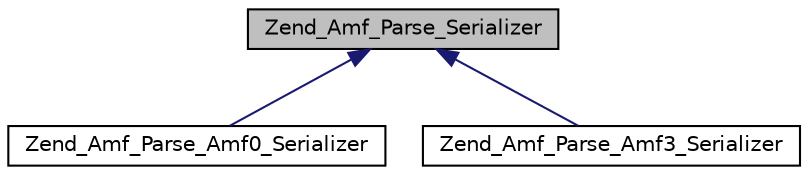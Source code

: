 digraph G
{
  edge [fontname="Helvetica",fontsize="10",labelfontname="Helvetica",labelfontsize="10"];
  node [fontname="Helvetica",fontsize="10",shape=record];
  Node1 [label="Zend_Amf_Parse_Serializer",height=0.2,width=0.4,color="black", fillcolor="grey75", style="filled" fontcolor="black"];
  Node1 -> Node2 [dir="back",color="midnightblue",fontsize="10",style="solid",fontname="Helvetica"];
  Node2 [label="Zend_Amf_Parse_Amf0_Serializer",height=0.2,width=0.4,color="black", fillcolor="white", style="filled",URL="$class_zend___amf___parse___amf0___serializer.html"];
  Node1 -> Node3 [dir="back",color="midnightblue",fontsize="10",style="solid",fontname="Helvetica"];
  Node3 [label="Zend_Amf_Parse_Amf3_Serializer",height=0.2,width=0.4,color="black", fillcolor="white", style="filled",URL="$class_zend___amf___parse___amf3___serializer.html"];
}
